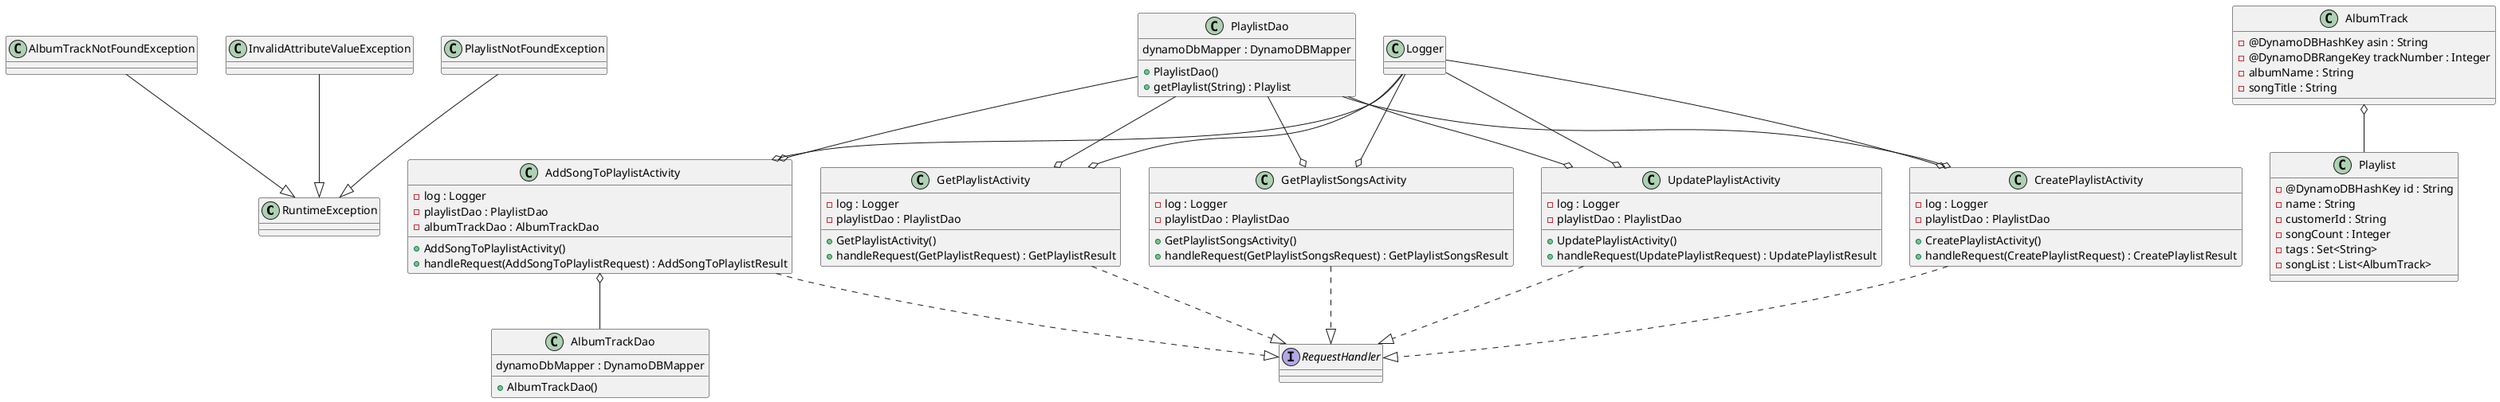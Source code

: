 PARTICIPANTS: use this file for creating the class diagram in mastery task 01
@startuml

class RuntimeException
class AlbumTrackNotFoundException
class InvalidAttributeValueException
class PlaylistNotFoundException

AlbumTrackNotFoundException --|> RuntimeException
InvalidAttributeValueException --|> RuntimeException
PlaylistNotFoundException --|> RuntimeException

class AddSongToPlaylistActivity {
- log : Logger
- playlistDao : PlaylistDao
- albumTrackDao : AlbumTrackDao
+ AddSongToPlaylistActivity()
+ handleRequest(AddSongToPlaylistRequest) : AddSongToPlaylistResult
}

class CreatePlaylistActivity {
- log : Logger
- playlistDao : PlaylistDao
+ CreatePlaylistActivity()
+ handleRequest(CreatePlaylistRequest) : CreatePlaylistResult
}

class GetPlaylistActivity {
- log : Logger
- playlistDao : PlaylistDao
+ GetPlaylistActivity()
+ handleRequest(GetPlaylistRequest) : GetPlaylistResult
}

class GetPlaylistSongsActivity {
- log : Logger
- playlistDao : PlaylistDao
+ GetPlaylistSongsActivity()
+ handleRequest(GetPlaylistSongsRequest) : GetPlaylistSongsResult
}

class UpdatePlaylistActivity {
- log : Logger
- playlistDao : PlaylistDao
+ UpdatePlaylistActivity()
+ handleRequest(UpdatePlaylistRequest) : UpdatePlaylistResult
}

class Playlist {
- @DynamoDBHashKey id : String
- name : String
- customerId : String
- songCount : Integer
- tags : Set<String>
- songList : List<AlbumTrack>
}

class AlbumTrackDao {
dynamoDbMapper : DynamoDBMapper
+ AlbumTrackDao()
}

class PlaylistDao {
dynamoDbMapper : DynamoDBMapper
+ PlaylistDao()
+ getPlaylist(String) : Playlist
}

class AlbumTrack {
- @DynamoDBHashKey asin : String
- @DynamoDBRangeKey trackNumber : Integer
- albumName : String
- songTitle : String
}

interface RequestHandler

AddSongToPlaylistActivity ..|> RequestHandler
Logger --o AddSongToPlaylistActivity
PlaylistDao --o AddSongToPlaylistActivity

AddSongToPlaylistActivity o-- AlbumTrackDao

CreatePlaylistActivity ..|> RequestHandler
Logger --o CreatePlaylistActivity
PlaylistDao --o CreatePlaylistActivity

GetPlaylistActivity ..|> RequestHandler
Logger --o GetPlaylistActivity
PlaylistDao --o GetPlaylistActivity

GetPlaylistSongsActivity ..|> RequestHandler
Logger --o GetPlaylistSongsActivity
PlaylistDao --o GetPlaylistSongsActivity

UpdatePlaylistActivity ..|> RequestHandler
Logger --o UpdatePlaylistActivity
PlaylistDao --o UpdatePlaylistActivity

AlbumTrack o-- Playlist
@enduml
